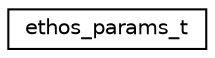 digraph "Graphical Class Hierarchy"
{
 // LATEX_PDF_SIZE
  edge [fontname="Helvetica",fontsize="10",labelfontname="Helvetica",labelfontsize="10"];
  node [fontname="Helvetica",fontsize="10",shape=record];
  rankdir="LR";
  Node0 [label="ethos_params_t",height=0.2,width=0.4,color="black", fillcolor="white", style="filled",URL="$structethos__params__t.html",tooltip="Struct containing the needed configuration."];
}
